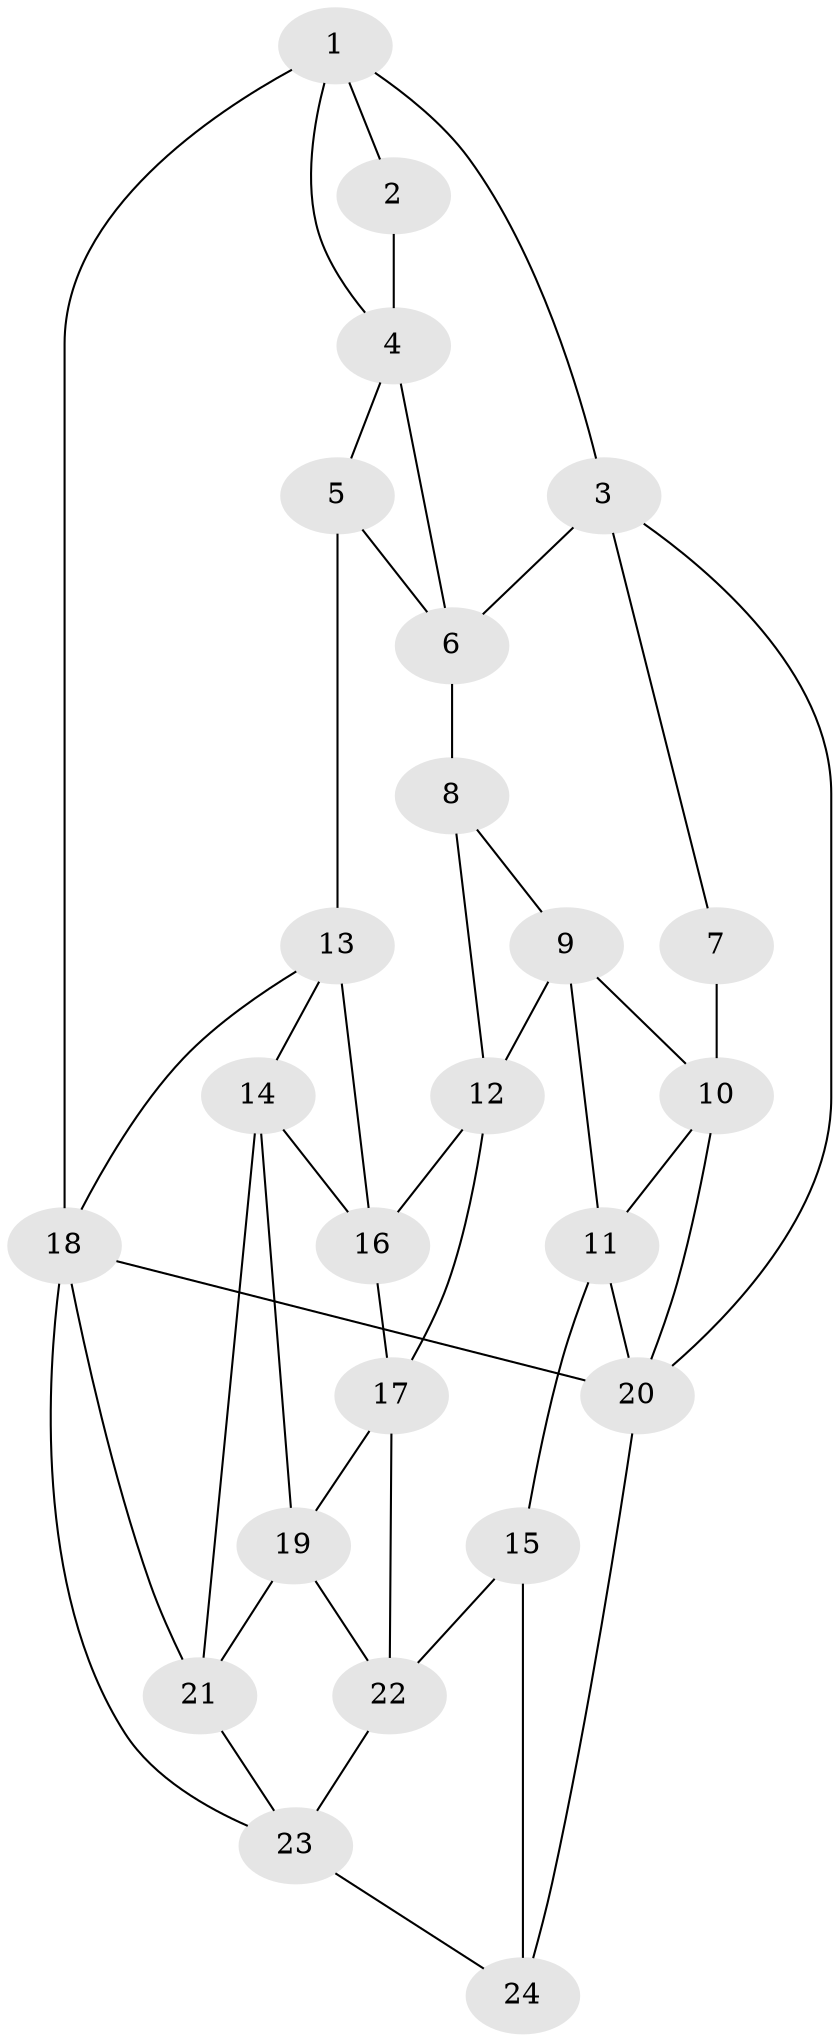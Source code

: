 // original degree distribution, {3: 0.03333333333333333, 4: 0.18333333333333332, 5: 0.6333333333333333, 6: 0.15}
// Generated by graph-tools (version 1.1) at 2025/38/03/04/25 23:38:26]
// undirected, 24 vertices, 45 edges
graph export_dot {
  node [color=gray90,style=filled];
  1;
  2;
  3;
  4;
  5;
  6;
  7;
  8;
  9;
  10;
  11;
  12;
  13;
  14;
  15;
  16;
  17;
  18;
  19;
  20;
  21;
  22;
  23;
  24;
  1 -- 2 [weight=1.0];
  1 -- 3 [weight=1.0];
  1 -- 4 [weight=1.0];
  1 -- 18 [weight=1.0];
  2 -- 4 [weight=2.0];
  3 -- 6 [weight=1.0];
  3 -- 7 [weight=1.0];
  3 -- 20 [weight=1.0];
  4 -- 5 [weight=1.0];
  4 -- 6 [weight=1.0];
  5 -- 6 [weight=1.0];
  5 -- 13 [weight=2.0];
  6 -- 8 [weight=2.0];
  7 -- 10 [weight=2.0];
  8 -- 9 [weight=1.0];
  8 -- 12 [weight=1.0];
  9 -- 10 [weight=1.0];
  9 -- 11 [weight=1.0];
  9 -- 12 [weight=1.0];
  10 -- 11 [weight=1.0];
  10 -- 20 [weight=1.0];
  11 -- 15 [weight=1.0];
  11 -- 20 [weight=1.0];
  12 -- 16 [weight=1.0];
  12 -- 17 [weight=1.0];
  13 -- 14 [weight=1.0];
  13 -- 16 [weight=1.0];
  13 -- 18 [weight=1.0];
  14 -- 16 [weight=1.0];
  14 -- 19 [weight=1.0];
  14 -- 21 [weight=1.0];
  15 -- 22 [weight=1.0];
  15 -- 24 [weight=2.0];
  16 -- 17 [weight=1.0];
  17 -- 19 [weight=1.0];
  17 -- 22 [weight=1.0];
  18 -- 20 [weight=2.0];
  18 -- 21 [weight=1.0];
  18 -- 23 [weight=1.0];
  19 -- 21 [weight=1.0];
  19 -- 22 [weight=1.0];
  20 -- 24 [weight=1.0];
  21 -- 23 [weight=1.0];
  22 -- 23 [weight=1.0];
  23 -- 24 [weight=1.0];
}
